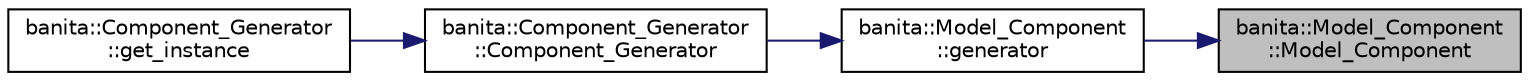 digraph "banita::Model_Component::Model_Component"
{
 // LATEX_PDF_SIZE
  edge [fontname="Helvetica",fontsize="10",labelfontname="Helvetica",labelfontsize="10"];
  node [fontname="Helvetica",fontsize="10",shape=record];
  rankdir="RL";
  Node1 [label="banita::Model_Component\l::Model_Component",height=0.2,width=0.4,color="black", fillcolor="grey75", style="filled", fontcolor="black",tooltip="Construct a new Model_Component object and store the entity received."];
  Node1 -> Node2 [dir="back",color="midnightblue",fontsize="10",style="solid",fontname="Helvetica"];
  Node2 [label="banita::Model_Component\l::generator",height=0.2,width=0.4,color="black", fillcolor="white", style="filled",URL="$d1/d27/classbanita_1_1_model___component.html#a4a5d4212e321577342bc1a8f4c997ca9",tooltip="Model component's generator."];
  Node2 -> Node3 [dir="back",color="midnightblue",fontsize="10",style="solid",fontname="Helvetica"];
  Node3 [label="banita::Component_Generator\l::Component_Generator",height=0.2,width=0.4,color="black", fillcolor="white", style="filled",URL="$d8/dc5/classbanita_1_1_component___generator.html#a2eeb40bd9675d0c1828de601324c503d",tooltip="Construct a new Component_Generator object. Currently doing a unintended step in order to register ne..."];
  Node3 -> Node4 [dir="back",color="midnightblue",fontsize="10",style="solid",fontname="Helvetica"];
  Node4 [label="banita::Component_Generator\l::get_instance",height=0.2,width=0.4,color="black", fillcolor="white", style="filled",URL="$d8/dc5/classbanita_1_1_component___generator.html#a58161267b33b3a6e67edfed079196ebd",tooltip="Get the instance object."];
}
